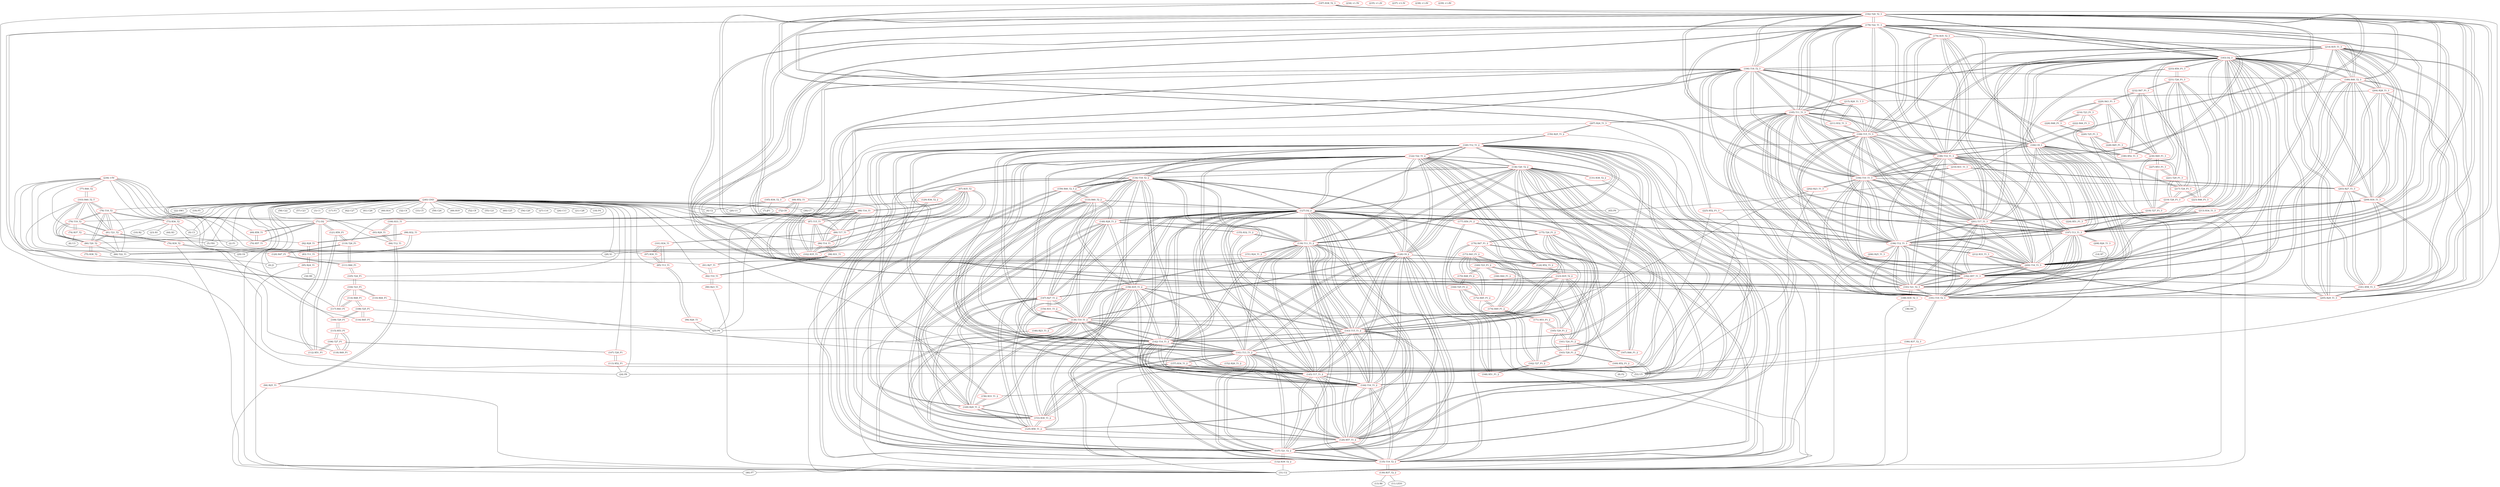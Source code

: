 graph {
	67 [label="(67) R35_T2" color=red]
	88 [label="(88) T16_T1"]
	87 [label="(87) T15_T1"]
	102 [label="(102) R35_T1"]
	86 [label="(86) T14_T1"]
	89 [label="(89) T17_T1"]
	68 [label="(68) R52_T1"]
	66 [label="(66) T22_T1"]
	68 [label="(68) R52_T1" color=red]
	71 [label="(71) D2"]
	72 [label="(72) C8"]
	67 [label="(67) R35_T2"]
	66 [label="(66) T22_T1"]
	69 [label="(69) R58_T1" color=red]
	70 [label="(70) R57_T1"]
	71 [label="(71) D2"]
	70 [label="(70) R57_T1" color=red]
	69 [label="(69) R58_T1"]
	71 [label="(71) D2"]
	71 [label="(71) D2" color=red]
	68 [label="(68) R52_T1"]
	72 [label="(72) C8"]
	69 [label="(69) R58_T1"]
	70 [label="(70) R57_T1"]
	112 [label="(112) R51_P1"]
	121 [label="(121) R50_P1"]
	72 [label="(72) C8" color=red]
	71 [label="(71) D2"]
	68 [label="(68) R52_T1"]
	73 [label="(73) R36_T2" color=red]
	9 [label="(9) C3"]
	53 [label="(53) U5"]
	10 [label="(10) R2"]
	23 [label="(23) R1"]
	44 [label="(44) R3"]
	78 [label="(78) T18_T2"]
	74 [label="(74) R37_T2" color=red]
	5 [label="(5) FB1"]
	6 [label="(6) U3"]
	2 [label="(2) P1"]
	79 [label="(79) T19_T2"]
	75 [label="(75) R38_T2" color=red]
	0 [label="(0) J1"]
	80 [label="(80) T20_T2"]
	76 [label="(76) R39_T2" color=red]
	31 [label="(31) U2"]
	29 [label="(29) C6"]
	28 [label="(28) X1"]
	81 [label="(81) T21_T2"]
	77 [label="(77) R40_T2" color=red]
	103 [label="(103) R40_T2_T"]
	78 [label="(78) T18_T2" color=red]
	66 [label="(66) T22_T1"]
	79 [label="(79) T19_T2"]
	103 [label="(103) R40_T2_T"]
	81 [label="(81) T21_T2"]
	80 [label="(80) T20_T2"]
	73 [label="(73) R36_T2"]
	79 [label="(79) T19_T2" color=red]
	66 [label="(66) T22_T1"]
	78 [label="(78) T18_T2"]
	103 [label="(103) R40_T2_T"]
	81 [label="(81) T21_T2"]
	80 [label="(80) T20_T2"]
	74 [label="(74) R37_T2"]
	80 [label="(80) T20_T2" color=red]
	66 [label="(66) T22_T1"]
	79 [label="(79) T19_T2"]
	78 [label="(78) T18_T2"]
	103 [label="(103) R40_T2_T"]
	81 [label="(81) T21_T2"]
	75 [label="(75) R38_T2"]
	81 [label="(81) T21_T2" color=red]
	66 [label="(66) T22_T1"]
	79 [label="(79) T19_T2"]
	78 [label="(78) T18_T2"]
	103 [label="(103) R40_T2_T"]
	80 [label="(80) T20_T2"]
	76 [label="(76) R39_T2"]
	82 [label="(82) T10_T1" color=red]
	90 [label="(90) R23_T1"]
	98 [label="(98) R31_T1"]
	91 [label="(91) R27_T1"]
	83 [label="(83) T11_T1" color=red]
	95 [label="(95) R24_T1"]
	99 [label="(99) R32_T1"]
	92 [label="(92) R28_T1"]
	84 [label="(84) T12_T1" color=red]
	100 [label="(100) R33_T1"]
	93 [label="(93) R29_T1"]
	94 [label="(94) R25_T1"]
	85 [label="(85) T13_T1" color=red]
	97 [label="(97) R30_T1"]
	101 [label="(101) R34_T1"]
	96 [label="(96) R26_T1"]
	86 [label="(86) T14_T1" color=red]
	88 [label="(88) T16_T1"]
	87 [label="(87) T15_T1"]
	102 [label="(102) R35_T1"]
	89 [label="(89) T17_T1"]
	67 [label="(67) R35_T2"]
	98 [label="(98) R31_T1"]
	87 [label="(87) T15_T1" color=red]
	88 [label="(88) T16_T1"]
	102 [label="(102) R35_T1"]
	86 [label="(86) T14_T1"]
	89 [label="(89) T17_T1"]
	67 [label="(67) R35_T2"]
	99 [label="(99) R32_T1"]
	88 [label="(88) T16_T1" color=red]
	87 [label="(87) T15_T1"]
	102 [label="(102) R35_T1"]
	86 [label="(86) T14_T1"]
	89 [label="(89) T17_T1"]
	67 [label="(67) R35_T2"]
	100 [label="(100) R33_T1"]
	89 [label="(89) T17_T1" color=red]
	88 [label="(88) T16_T1"]
	87 [label="(87) T15_T1"]
	102 [label="(102) R35_T1"]
	86 [label="(86) T14_T1"]
	67 [label="(67) R35_T2"]
	101 [label="(101) R34_T1"]
	90 [label="(90) R23_T1" color=red]
	31 [label="(31) U2"]
	82 [label="(82) T10_T1"]
	91 [label="(91) R27_T1" color=red]
	82 [label="(82) T10_T1"]
	98 [label="(98) R31_T1"]
	92 [label="(92) R28_T1" color=red]
	99 [label="(99) R32_T1"]
	83 [label="(83) T11_T1"]
	93 [label="(93) R29_T1" color=red]
	100 [label="(100) R33_T1"]
	84 [label="(84) T12_T1"]
	94 [label="(94) R25_T1" color=red]
	31 [label="(31) U2"]
	46 [label="(46) P7"]
	84 [label="(84) T12_T1"]
	95 [label="(95) R24_T1" color=red]
	34 [label="(34) R9"]
	31 [label="(31) U2"]
	83 [label="(83) T11_T1"]
	96 [label="(96) R26_T1" color=red]
	25 [label="(25) P6"]
	53 [label="(53) U5"]
	85 [label="(85) T13_T1"]
	97 [label="(97) R30_T1" color=red]
	101 [label="(101) R34_T1"]
	85 [label="(85) T13_T1"]
	98 [label="(98) R31_T1" color=red]
	82 [label="(82) T10_T1"]
	91 [label="(91) R27_T1"]
	86 [label="(86) T14_T1"]
	99 [label="(99) R32_T1" color=red]
	87 [label="(87) T15_T1"]
	92 [label="(92) R28_T1"]
	83 [label="(83) T11_T1"]
	100 [label="(100) R33_T1" color=red]
	88 [label="(88) T16_T1"]
	93 [label="(93) R29_T1"]
	84 [label="(84) T12_T1"]
	101 [label="(101) R34_T1" color=red]
	89 [label="(89) T17_T1"]
	97 [label="(97) R30_T1"]
	85 [label="(85) T13_T1"]
	102 [label="(102) R35_T1" color=red]
	88 [label="(88) T16_T1"]
	87 [label="(87) T15_T1"]
	86 [label="(86) T14_T1"]
	89 [label="(89) T17_T1"]
	67 [label="(67) R35_T2"]
	103 [label="(103) R40_T2_T" color=red]
	66 [label="(66) T22_T1"]
	79 [label="(79) T19_T2"]
	78 [label="(78) T18_T2"]
	81 [label="(81) T21_T2"]
	80 [label="(80) T20_T2"]
	77 [label="(77) R40_T2"]
	104 [label="(104) T23_P1" color=red]
	114 [label="(114) R48_P1"]
	117 [label="(117) R43_P1"]
	105 [label="(105) T24_P1"]
	110 [label="(110) R44_P1"]
	105 [label="(105) T24_P1" color=red]
	111 [label="(111) R46_P1"]
	104 [label="(104) T23_P1"]
	106 [label="(106) T27_P1" color=red]
	112 [label="(112) R51_P1"]
	107 [label="(107) T28_P1"]
	115 [label="(115) R53_P1"]
	118 [label="(118) R49_P1"]
	107 [label="(107) T28_P1" color=red]
	113 [label="(113) R52_P1"]
	106 [label="(106) T27_P1"]
	108 [label="(108) T25_P1" color=red]
	109 [label="(109) T29_P1"]
	114 [label="(114) R48_P1"]
	116 [label="(116) R45_P1"]
	25 [label="(25) P6"]
	109 [label="(109) T29_P1" color=red]
	108 [label="(108) T25_P1"]
	115 [label="(115) R53_P1"]
	110 [label="(110) R44_P1" color=red]
	53 [label="(53) U5"]
	104 [label="(104) T23_P1"]
	111 [label="(111) R46_P1" color=red]
	119 [label="(119) T26_P1"]
	120 [label="(120) R47_P1"]
	105 [label="(105) T24_P1"]
	112 [label="(112) R51_P1" color=red]
	106 [label="(106) T27_P1"]
	121 [label="(121) R50_P1"]
	71 [label="(71) D2"]
	113 [label="(113) R52_P1" color=red]
	24 [label="(24) P8"]
	53 [label="(53) U5"]
	107 [label="(107) T28_P1"]
	114 [label="(114) R48_P1" color=red]
	108 [label="(108) T25_P1"]
	104 [label="(104) T23_P1"]
	117 [label="(117) R43_P1"]
	115 [label="(115) R53_P1" color=red]
	109 [label="(109) T29_P1"]
	106 [label="(106) T27_P1"]
	118 [label="(118) R49_P1"]
	116 [label="(116) R45_P1" color=red]
	108 [label="(108) T25_P1"]
	25 [label="(25) P6"]
	117 [label="(117) R43_P1" color=red]
	114 [label="(114) R48_P1"]
	104 [label="(104) T23_P1"]
	118 [label="(118) R49_P1" color=red]
	106 [label="(106) T27_P1"]
	115 [label="(115) R53_P1"]
	119 [label="(119) T26_P1" color=red]
	121 [label="(121) R50_P1"]
	111 [label="(111) R46_P1"]
	120 [label="(120) R47_P1"]
	120 [label="(120) R47_P1" color=red]
	119 [label="(119) T26_P1"]
	111 [label="(111) R46_P1"]
	121 [label="(121) R50_P1" color=red]
	119 [label="(119) T26_P1"]
	112 [label="(112) R51_P1"]
	71 [label="(71) D2"]
	122 [label="(122) T22_T1_2" color=red]
	136 [label="(136) T20_T2_2"]
	134 [label="(134) T18_T2_2"]
	135 [label="(135) T19_T2_2"]
	137 [label="(137) T21_T2_2"]
	126 [label="(126) R57_T1_2"]
	127 [label="(127) D2_2"]
	139 [label="(139) T11_T1_2"]
	144 [label="(144) T16_T1_2"]
	145 [label="(145) T17_T1_2"]
	138 [label="(138) T10_T1_2"]
	140 [label="(140) T12_T1_2"]
	141 [label="(141) T13_T1_2"]
	142 [label="(142) T14_T1_2"]
	143 [label="(143) T15_T1_2"]
	128 [label="(128) C8_2"]
	159 [label="(159) R40_T2_T_2"]
	124 [label="(124) R52_T1_2"]
	123 [label="(123) R35_T2_2"]
	123 [label="(123) R35_T2_2" color=red]
	144 [label="(144) T16_T1_2"]
	143 [label="(143) T15_T1_2"]
	158 [label="(158) R35_T1_2"]
	142 [label="(142) T14_T1_2"]
	145 [label="(145) T17_T1_2"]
	124 [label="(124) R52_T1_2"]
	122 [label="(122) T22_T1_2"]
	124 [label="(124) R52_T1_2" color=red]
	127 [label="(127) D2_2"]
	128 [label="(128) C8_2"]
	123 [label="(123) R35_T2_2"]
	122 [label="(122) T22_T1_2"]
	125 [label="(125) R58_T1_2" color=red]
	126 [label="(126) R57_T1_2"]
	127 [label="(127) D2_2"]
	149 [label="(149) R29_T1_2"]
	158 [label="(158) R35_T1_2"]
	133 [label="(133) R40_T2_2"]
	153 [label="(153) R30_T1_2"]
	147 [label="(147) R27_T1_2"]
	148 [label="(148) R28_T1_2"]
	126 [label="(126) R57_T1_2" color=red]
	136 [label="(136) T20_T2_2"]
	134 [label="(134) T18_T2_2"]
	135 [label="(135) T19_T2_2"]
	137 [label="(137) T21_T2_2"]
	122 [label="(122) T22_T1_2"]
	127 [label="(127) D2_2"]
	139 [label="(139) T11_T1_2"]
	144 [label="(144) T16_T1_2"]
	145 [label="(145) T17_T1_2"]
	138 [label="(138) T10_T1_2"]
	140 [label="(140) T12_T1_2"]
	141 [label="(141) T13_T1_2"]
	142 [label="(142) T14_T1_2"]
	143 [label="(143) T15_T1_2"]
	128 [label="(128) C8_2"]
	125 [label="(125) R58_T1_2"]
	127 [label="(127) D2_2" color=red]
	136 [label="(136) T20_T2_2"]
	134 [label="(134) T18_T2_2"]
	135 [label="(135) T19_T2_2"]
	137 [label="(137) T21_T2_2"]
	126 [label="(126) R57_T1_2"]
	122 [label="(122) T22_T1_2"]
	139 [label="(139) T11_T1_2"]
	144 [label="(144) T16_T1_2"]
	145 [label="(145) T17_T1_2"]
	138 [label="(138) T10_T1_2"]
	140 [label="(140) T12_T1_2"]
	141 [label="(141) T13_T1_2"]
	142 [label="(142) T14_T1_2"]
	143 [label="(143) T15_T1_2"]
	128 [label="(128) C8_2"]
	124 [label="(124) R52_T1_2"]
	125 [label="(125) R58_T1_2"]
	149 [label="(149) R29_T1_2"]
	158 [label="(158) R35_T1_2"]
	133 [label="(133) R40_T2_2"]
	153 [label="(153) R30_T1_2"]
	147 [label="(147) R27_T1_2"]
	148 [label="(148) R28_T1_2"]
	168 [label="(168) R51_P1_2"]
	177 [label="(177) R50_P1_2"]
	128 [label="(128) C8_2" color=red]
	136 [label="(136) T20_T2_2"]
	134 [label="(134) T18_T2_2"]
	135 [label="(135) T19_T2_2"]
	137 [label="(137) T21_T2_2"]
	126 [label="(126) R57_T1_2"]
	122 [label="(122) T22_T1_2"]
	127 [label="(127) D2_2"]
	139 [label="(139) T11_T1_2"]
	144 [label="(144) T16_T1_2"]
	145 [label="(145) T17_T1_2"]
	138 [label="(138) T10_T1_2"]
	140 [label="(140) T12_T1_2"]
	141 [label="(141) T13_T1_2"]
	142 [label="(142) T14_T1_2"]
	143 [label="(143) T15_T1_2"]
	124 [label="(124) R52_T1_2"]
	129 [label="(129) R36_T2_2" color=red]
	31 [label="(31) U2"]
	30 [label="(30) C7"]
	28 [label="(28) X1"]
	134 [label="(134) T18_T2_2"]
	130 [label="(130) R37_T2_2" color=red]
	13 [label="(13) R6"]
	11 [label="(11) LED1"]
	135 [label="(135) T19_T2_2"]
	131 [label="(131) R38_T2_2" color=red]
	31 [label="(31) U2"]
	136 [label="(136) T20_T2_2"]
	132 [label="(132) R39_T2_2" color=red]
	46 [label="(46) P7"]
	31 [label="(31) U2"]
	137 [label="(137) T21_T2_2"]
	133 [label="(133) R40_T2_2" color=red]
	149 [label="(149) R29_T1_2"]
	158 [label="(158) R35_T1_2"]
	153 [label="(153) R30_T1_2"]
	127 [label="(127) D2_2"]
	125 [label="(125) R58_T1_2"]
	147 [label="(147) R27_T1_2"]
	148 [label="(148) R28_T1_2"]
	159 [label="(159) R40_T2_T_2"]
	134 [label="(134) T18_T2_2" color=red]
	136 [label="(136) T20_T2_2"]
	135 [label="(135) T19_T2_2"]
	137 [label="(137) T21_T2_2"]
	126 [label="(126) R57_T1_2"]
	122 [label="(122) T22_T1_2"]
	127 [label="(127) D2_2"]
	139 [label="(139) T11_T1_2"]
	144 [label="(144) T16_T1_2"]
	145 [label="(145) T17_T1_2"]
	138 [label="(138) T10_T1_2"]
	140 [label="(140) T12_T1_2"]
	141 [label="(141) T13_T1_2"]
	142 [label="(142) T14_T1_2"]
	143 [label="(143) T15_T1_2"]
	128 [label="(128) C8_2"]
	159 [label="(159) R40_T2_T_2"]
	129 [label="(129) R36_T2_2"]
	135 [label="(135) T19_T2_2" color=red]
	136 [label="(136) T20_T2_2"]
	134 [label="(134) T18_T2_2"]
	137 [label="(137) T21_T2_2"]
	126 [label="(126) R57_T1_2"]
	122 [label="(122) T22_T1_2"]
	127 [label="(127) D2_2"]
	139 [label="(139) T11_T1_2"]
	144 [label="(144) T16_T1_2"]
	145 [label="(145) T17_T1_2"]
	138 [label="(138) T10_T1_2"]
	140 [label="(140) T12_T1_2"]
	141 [label="(141) T13_T1_2"]
	142 [label="(142) T14_T1_2"]
	143 [label="(143) T15_T1_2"]
	128 [label="(128) C8_2"]
	159 [label="(159) R40_T2_T_2"]
	130 [label="(130) R37_T2_2"]
	136 [label="(136) T20_T2_2" color=red]
	134 [label="(134) T18_T2_2"]
	135 [label="(135) T19_T2_2"]
	137 [label="(137) T21_T2_2"]
	126 [label="(126) R57_T1_2"]
	122 [label="(122) T22_T1_2"]
	127 [label="(127) D2_2"]
	139 [label="(139) T11_T1_2"]
	144 [label="(144) T16_T1_2"]
	145 [label="(145) T17_T1_2"]
	138 [label="(138) T10_T1_2"]
	140 [label="(140) T12_T1_2"]
	141 [label="(141) T13_T1_2"]
	142 [label="(142) T14_T1_2"]
	143 [label="(143) T15_T1_2"]
	128 [label="(128) C8_2"]
	159 [label="(159) R40_T2_T_2"]
	131 [label="(131) R38_T2_2"]
	137 [label="(137) T21_T2_2" color=red]
	136 [label="(136) T20_T2_2"]
	134 [label="(134) T18_T2_2"]
	135 [label="(135) T19_T2_2"]
	126 [label="(126) R57_T1_2"]
	122 [label="(122) T22_T1_2"]
	127 [label="(127) D2_2"]
	139 [label="(139) T11_T1_2"]
	144 [label="(144) T16_T1_2"]
	145 [label="(145) T17_T1_2"]
	138 [label="(138) T10_T1_2"]
	140 [label="(140) T12_T1_2"]
	141 [label="(141) T13_T1_2"]
	142 [label="(142) T14_T1_2"]
	143 [label="(143) T15_T1_2"]
	128 [label="(128) C8_2"]
	159 [label="(159) R40_T2_T_2"]
	132 [label="(132) R39_T2_2"]
	138 [label="(138) T10_T1_2" color=red]
	136 [label="(136) T20_T2_2"]
	134 [label="(134) T18_T2_2"]
	135 [label="(135) T19_T2_2"]
	137 [label="(137) T21_T2_2"]
	126 [label="(126) R57_T1_2"]
	122 [label="(122) T22_T1_2"]
	127 [label="(127) D2_2"]
	139 [label="(139) T11_T1_2"]
	144 [label="(144) T16_T1_2"]
	145 [label="(145) T17_T1_2"]
	140 [label="(140) T12_T1_2"]
	141 [label="(141) T13_T1_2"]
	142 [label="(142) T14_T1_2"]
	143 [label="(143) T15_T1_2"]
	128 [label="(128) C8_2"]
	146 [label="(146) R23_T1_2"]
	154 [label="(154) R31_T1_2"]
	147 [label="(147) R27_T1_2"]
	139 [label="(139) T11_T1_2" color=red]
	136 [label="(136) T20_T2_2"]
	134 [label="(134) T18_T2_2"]
	135 [label="(135) T19_T2_2"]
	137 [label="(137) T21_T2_2"]
	126 [label="(126) R57_T1_2"]
	122 [label="(122) T22_T1_2"]
	127 [label="(127) D2_2"]
	144 [label="(144) T16_T1_2"]
	145 [label="(145) T17_T1_2"]
	138 [label="(138) T10_T1_2"]
	140 [label="(140) T12_T1_2"]
	141 [label="(141) T13_T1_2"]
	142 [label="(142) T14_T1_2"]
	143 [label="(143) T15_T1_2"]
	128 [label="(128) C8_2"]
	151 [label="(151) R24_T1_2"]
	155 [label="(155) R32_T1_2"]
	148 [label="(148) R28_T1_2"]
	140 [label="(140) T12_T1_2" color=red]
	136 [label="(136) T20_T2_2"]
	134 [label="(134) T18_T2_2"]
	135 [label="(135) T19_T2_2"]
	137 [label="(137) T21_T2_2"]
	126 [label="(126) R57_T1_2"]
	122 [label="(122) T22_T1_2"]
	127 [label="(127) D2_2"]
	139 [label="(139) T11_T1_2"]
	144 [label="(144) T16_T1_2"]
	145 [label="(145) T17_T1_2"]
	138 [label="(138) T10_T1_2"]
	141 [label="(141) T13_T1_2"]
	142 [label="(142) T14_T1_2"]
	143 [label="(143) T15_T1_2"]
	128 [label="(128) C8_2"]
	156 [label="(156) R33_T1_2"]
	149 [label="(149) R29_T1_2"]
	150 [label="(150) R25_T1_2"]
	141 [label="(141) T13_T1_2" color=red]
	136 [label="(136) T20_T2_2"]
	134 [label="(134) T18_T2_2"]
	135 [label="(135) T19_T2_2"]
	137 [label="(137) T21_T2_2"]
	126 [label="(126) R57_T1_2"]
	122 [label="(122) T22_T1_2"]
	127 [label="(127) D2_2"]
	139 [label="(139) T11_T1_2"]
	144 [label="(144) T16_T1_2"]
	145 [label="(145) T17_T1_2"]
	138 [label="(138) T10_T1_2"]
	140 [label="(140) T12_T1_2"]
	142 [label="(142) T14_T1_2"]
	143 [label="(143) T15_T1_2"]
	128 [label="(128) C8_2"]
	153 [label="(153) R30_T1_2"]
	157 [label="(157) R34_T1_2"]
	152 [label="(152) R26_T1_2"]
	142 [label="(142) T14_T1_2" color=red]
	136 [label="(136) T20_T2_2"]
	134 [label="(134) T18_T2_2"]
	135 [label="(135) T19_T2_2"]
	137 [label="(137) T21_T2_2"]
	126 [label="(126) R57_T1_2"]
	122 [label="(122) T22_T1_2"]
	127 [label="(127) D2_2"]
	139 [label="(139) T11_T1_2"]
	144 [label="(144) T16_T1_2"]
	145 [label="(145) T17_T1_2"]
	138 [label="(138) T10_T1_2"]
	140 [label="(140) T12_T1_2"]
	141 [label="(141) T13_T1_2"]
	143 [label="(143) T15_T1_2"]
	128 [label="(128) C8_2"]
	158 [label="(158) R35_T1_2"]
	123 [label="(123) R35_T2_2"]
	154 [label="(154) R31_T1_2"]
	143 [label="(143) T15_T1_2" color=red]
	136 [label="(136) T20_T2_2"]
	134 [label="(134) T18_T2_2"]
	135 [label="(135) T19_T2_2"]
	137 [label="(137) T21_T2_2"]
	126 [label="(126) R57_T1_2"]
	122 [label="(122) T22_T1_2"]
	127 [label="(127) D2_2"]
	139 [label="(139) T11_T1_2"]
	144 [label="(144) T16_T1_2"]
	145 [label="(145) T17_T1_2"]
	138 [label="(138) T10_T1_2"]
	140 [label="(140) T12_T1_2"]
	141 [label="(141) T13_T1_2"]
	142 [label="(142) T14_T1_2"]
	128 [label="(128) C8_2"]
	158 [label="(158) R35_T1_2"]
	123 [label="(123) R35_T2_2"]
	155 [label="(155) R32_T1_2"]
	144 [label="(144) T16_T1_2" color=red]
	136 [label="(136) T20_T2_2"]
	134 [label="(134) T18_T2_2"]
	135 [label="(135) T19_T2_2"]
	137 [label="(137) T21_T2_2"]
	126 [label="(126) R57_T1_2"]
	122 [label="(122) T22_T1_2"]
	127 [label="(127) D2_2"]
	139 [label="(139) T11_T1_2"]
	145 [label="(145) T17_T1_2"]
	138 [label="(138) T10_T1_2"]
	140 [label="(140) T12_T1_2"]
	141 [label="(141) T13_T1_2"]
	142 [label="(142) T14_T1_2"]
	143 [label="(143) T15_T1_2"]
	128 [label="(128) C8_2"]
	158 [label="(158) R35_T1_2"]
	123 [label="(123) R35_T2_2"]
	156 [label="(156) R33_T1_2"]
	145 [label="(145) T17_T1_2" color=red]
	136 [label="(136) T20_T2_2"]
	134 [label="(134) T18_T2_2"]
	135 [label="(135) T19_T2_2"]
	137 [label="(137) T21_T2_2"]
	126 [label="(126) R57_T1_2"]
	122 [label="(122) T22_T1_2"]
	127 [label="(127) D2_2"]
	139 [label="(139) T11_T1_2"]
	144 [label="(144) T16_T1_2"]
	138 [label="(138) T10_T1_2"]
	140 [label="(140) T12_T1_2"]
	141 [label="(141) T13_T1_2"]
	142 [label="(142) T14_T1_2"]
	143 [label="(143) T15_T1_2"]
	128 [label="(128) C8_2"]
	158 [label="(158) R35_T1_2"]
	123 [label="(123) R35_T2_2"]
	157 [label="(157) R34_T1_2"]
	146 [label="(146) R23_T1_2" color=red]
	31 [label="(31) U2"]
	138 [label="(138) T10_T1_2"]
	147 [label="(147) R27_T1_2" color=red]
	149 [label="(149) R29_T1_2"]
	158 [label="(158) R35_T1_2"]
	133 [label="(133) R40_T2_2"]
	153 [label="(153) R30_T1_2"]
	127 [label="(127) D2_2"]
	125 [label="(125) R58_T1_2"]
	148 [label="(148) R28_T1_2"]
	138 [label="(138) T10_T1_2"]
	154 [label="(154) R31_T1_2"]
	148 [label="(148) R28_T1_2" color=red]
	149 [label="(149) R29_T1_2"]
	158 [label="(158) R35_T1_2"]
	133 [label="(133) R40_T2_2"]
	153 [label="(153) R30_T1_2"]
	127 [label="(127) D2_2"]
	125 [label="(125) R58_T1_2"]
	147 [label="(147) R27_T1_2"]
	155 [label="(155) R32_T1_2"]
	139 [label="(139) T11_T1_2"]
	149 [label="(149) R29_T1_2" color=red]
	158 [label="(158) R35_T1_2"]
	133 [label="(133) R40_T2_2"]
	153 [label="(153) R30_T1_2"]
	127 [label="(127) D2_2"]
	125 [label="(125) R58_T1_2"]
	147 [label="(147) R27_T1_2"]
	148 [label="(148) R28_T1_2"]
	156 [label="(156) R33_T1_2"]
	140 [label="(140) T12_T1_2"]
	150 [label="(150) R25_T1_2" color=red]
	25 [label="(25) P6"]
	53 [label="(53) U5"]
	207 [label="(207) R24_T1_3"]
	140 [label="(140) T12_T1_2"]
	151 [label="(151) R24_T1_2" color=red]
	0 [label="(0) J1"]
	139 [label="(139) T11_T1_2"]
	152 [label="(152) R26_T1_2" color=red]
	31 [label="(31) U2"]
	141 [label="(141) T13_T1_2"]
	153 [label="(153) R30_T1_2" color=red]
	149 [label="(149) R29_T1_2"]
	158 [label="(158) R35_T1_2"]
	133 [label="(133) R40_T2_2"]
	127 [label="(127) D2_2"]
	125 [label="(125) R58_T1_2"]
	147 [label="(147) R27_T1_2"]
	148 [label="(148) R28_T1_2"]
	157 [label="(157) R34_T1_2"]
	141 [label="(141) T13_T1_2"]
	154 [label="(154) R31_T1_2" color=red]
	138 [label="(138) T10_T1_2"]
	147 [label="(147) R27_T1_2"]
	142 [label="(142) T14_T1_2"]
	155 [label="(155) R32_T1_2" color=red]
	143 [label="(143) T15_T1_2"]
	148 [label="(148) R28_T1_2"]
	139 [label="(139) T11_T1_2"]
	156 [label="(156) R33_T1_2" color=red]
	144 [label="(144) T16_T1_2"]
	149 [label="(149) R29_T1_2"]
	140 [label="(140) T12_T1_2"]
	157 [label="(157) R34_T1_2" color=red]
	145 [label="(145) T17_T1_2"]
	153 [label="(153) R30_T1_2"]
	141 [label="(141) T13_T1_2"]
	158 [label="(158) R35_T1_2" color=red]
	149 [label="(149) R29_T1_2"]
	133 [label="(133) R40_T2_2"]
	153 [label="(153) R30_T1_2"]
	127 [label="(127) D2_2"]
	125 [label="(125) R58_T1_2"]
	147 [label="(147) R27_T1_2"]
	148 [label="(148) R28_T1_2"]
	144 [label="(144) T16_T1_2"]
	143 [label="(143) T15_T1_2"]
	142 [label="(142) T14_T1_2"]
	145 [label="(145) T17_T1_2"]
	123 [label="(123) R35_T2_2"]
	159 [label="(159) R40_T2_T_2" color=red]
	122 [label="(122) T22_T1_2"]
	135 [label="(135) T19_T2_2"]
	134 [label="(134) T18_T2_2"]
	137 [label="(137) T21_T2_2"]
	136 [label="(136) T20_T2_2"]
	133 [label="(133) R40_T2_2"]
	160 [label="(160) T23_P1_2" color=red]
	170 [label="(170) R48_P1_2"]
	173 [label="(173) R43_P1_2"]
	161 [label="(161) T24_P1_2"]
	166 [label="(166) R44_P1_2"]
	161 [label="(161) T24_P1_2" color=red]
	175 [label="(175) T26_P1_2"]
	165 [label="(165) T29_P1_2"]
	163 [label="(163) T28_P1_2"]
	167 [label="(167) R46_P1_2"]
	160 [label="(160) T23_P1_2"]
	162 [label="(162) T27_P1_2" color=red]
	168 [label="(168) R51_P1_2"]
	163 [label="(163) T28_P1_2"]
	171 [label="(171) R53_P1_2"]
	174 [label="(174) R49_P1_2"]
	163 [label="(163) T28_P1_2" color=red]
	175 [label="(175) T26_P1_2"]
	161 [label="(161) T24_P1_2"]
	165 [label="(165) T29_P1_2"]
	169 [label="(169) R52_P1_2"]
	162 [label="(162) T27_P1_2"]
	164 [label="(164) T25_P1_2" color=red]
	165 [label="(165) T29_P1_2"]
	170 [label="(170) R48_P1_2"]
	172 [label="(172) R45_P1_2"]
	31 [label="(31) U2"]
	165 [label="(165) T29_P1_2" color=red]
	175 [label="(175) T26_P1_2"]
	161 [label="(161) T24_P1_2"]
	163 [label="(163) T28_P1_2"]
	164 [label="(164) T25_P1_2"]
	171 [label="(171) R53_P1_2"]
	166 [label="(166) R44_P1_2" color=red]
	53 [label="(53) U5"]
	160 [label="(160) T23_P1_2"]
	167 [label="(167) R46_P1_2" color=red]
	175 [label="(175) T26_P1_2"]
	176 [label="(176) R47_P1_2"]
	161 [label="(161) T24_P1_2"]
	168 [label="(168) R51_P1_2" color=red]
	162 [label="(162) T27_P1_2"]
	177 [label="(177) R50_P1_2"]
	127 [label="(127) D2_2"]
	169 [label="(169) R52_P1_2" color=red]
	53 [label="(53) U5"]
	8 [label="(8) P2"]
	163 [label="(163) T28_P1_2"]
	170 [label="(170) R48_P1_2" color=red]
	164 [label="(164) T25_P1_2"]
	160 [label="(160) T23_P1_2"]
	173 [label="(173) R43_P1_2"]
	171 [label="(171) R53_P1_2" color=red]
	165 [label="(165) T29_P1_2"]
	162 [label="(162) T27_P1_2"]
	174 [label="(174) R49_P1_2"]
	172 [label="(172) R45_P1_2" color=red]
	176 [label="(176) R47_P1_2"]
	173 [label="(173) R43_P1_2"]
	174 [label="(174) R49_P1_2"]
	164 [label="(164) T25_P1_2"]
	31 [label="(31) U2"]
	173 [label="(173) R43_P1_2" color=red]
	170 [label="(170) R48_P1_2"]
	160 [label="(160) T23_P1_2"]
	176 [label="(176) R47_P1_2"]
	172 [label="(172) R45_P1_2"]
	174 [label="(174) R49_P1_2"]
	174 [label="(174) R49_P1_2" color=red]
	176 [label="(176) R47_P1_2"]
	172 [label="(172) R45_P1_2"]
	173 [label="(173) R43_P1_2"]
	162 [label="(162) T27_P1_2"]
	171 [label="(171) R53_P1_2"]
	175 [label="(175) T26_P1_2" color=red]
	177 [label="(177) R50_P1_2"]
	161 [label="(161) T24_P1_2"]
	165 [label="(165) T29_P1_2"]
	163 [label="(163) T28_P1_2"]
	167 [label="(167) R46_P1_2"]
	176 [label="(176) R47_P1_2"]
	176 [label="(176) R47_P1_2" color=red]
	172 [label="(172) R45_P1_2"]
	173 [label="(173) R43_P1_2"]
	174 [label="(174) R49_P1_2"]
	175 [label="(175) T26_P1_2"]
	167 [label="(167) R46_P1_2"]
	177 [label="(177) R50_P1_2" color=red]
	175 [label="(175) T26_P1_2"]
	168 [label="(168) R51_P1_2"]
	127 [label="(127) D2_2"]
	178 [label="(178) T22_T1_3" color=red]
	192 [label="(192) T20_T2_3"]
	190 [label="(190) T18_T2_3"]
	191 [label="(191) T19_T2_3"]
	193 [label="(193) T21_T2_3"]
	182 [label="(182) R57_T1_3"]
	183 [label="(183) D2_3"]
	195 [label="(195) T11_T1_3"]
	200 [label="(200) T16_T1_3"]
	201 [label="(201) T17_T1_3"]
	194 [label="(194) T10_T1_3"]
	196 [label="(196) T12_T1_3"]
	197 [label="(197) T13_T1_3"]
	198 [label="(198) T14_T1_3"]
	199 [label="(199) T15_T1_3"]
	184 [label="(184) C8_3"]
	189 [label="(189) R40_T2_3"]
	180 [label="(180) R52_T1_3"]
	179 [label="(179) R35_T2_3"]
	179 [label="(179) R35_T2_3" color=red]
	200 [label="(200) T16_T1_3"]
	199 [label="(199) T15_T1_3"]
	214 [label="(214) R35_T1_3"]
	198 [label="(198) T14_T1_3"]
	201 [label="(201) T17_T1_3"]
	180 [label="(180) R52_T1_3"]
	178 [label="(178) T22_T1_3"]
	180 [label="(180) R52_T1_3" color=red]
	183 [label="(183) D2_3"]
	184 [label="(184) C8_3"]
	179 [label="(179) R35_T2_3"]
	178 [label="(178) T22_T1_3"]
	181 [label="(181) R58_T1_3" color=red]
	182 [label="(182) R57_T1_3"]
	183 [label="(183) D2_3"]
	205 [label="(205) R29_T1_3"]
	214 [label="(214) R35_T1_3"]
	189 [label="(189) R40_T2_3"]
	209 [label="(209) R30_T1_3"]
	203 [label="(203) R27_T1_3"]
	204 [label="(204) R28_T1_3"]
	182 [label="(182) R57_T1_3" color=red]
	192 [label="(192) T20_T2_3"]
	190 [label="(190) T18_T2_3"]
	191 [label="(191) T19_T2_3"]
	193 [label="(193) T21_T2_3"]
	178 [label="(178) T22_T1_3"]
	183 [label="(183) D2_3"]
	195 [label="(195) T11_T1_3"]
	200 [label="(200) T16_T1_3"]
	201 [label="(201) T17_T1_3"]
	194 [label="(194) T10_T1_3"]
	196 [label="(196) T12_T1_3"]
	197 [label="(197) T13_T1_3"]
	198 [label="(198) T14_T1_3"]
	199 [label="(199) T15_T1_3"]
	184 [label="(184) C8_3"]
	181 [label="(181) R58_T1_3"]
	183 [label="(183) D2_3" color=red]
	192 [label="(192) T20_T2_3"]
	190 [label="(190) T18_T2_3"]
	191 [label="(191) T19_T2_3"]
	193 [label="(193) T21_T2_3"]
	182 [label="(182) R57_T1_3"]
	178 [label="(178) T22_T1_3"]
	195 [label="(195) T11_T1_3"]
	200 [label="(200) T16_T1_3"]
	201 [label="(201) T17_T1_3"]
	194 [label="(194) T10_T1_3"]
	196 [label="(196) T12_T1_3"]
	197 [label="(197) T13_T1_3"]
	198 [label="(198) T14_T1_3"]
	199 [label="(199) T15_T1_3"]
	184 [label="(184) C8_3"]
	180 [label="(180) R52_T1_3"]
	181 [label="(181) R58_T1_3"]
	205 [label="(205) R29_T1_3"]
	214 [label="(214) R35_T1_3"]
	189 [label="(189) R40_T2_3"]
	209 [label="(209) R30_T1_3"]
	203 [label="(203) R27_T1_3"]
	204 [label="(204) R28_T1_3"]
	224 [label="(224) R51_P1_3"]
	233 [label="(233) R50_P1_3"]
	184 [label="(184) C8_3" color=red]
	192 [label="(192) T20_T2_3"]
	190 [label="(190) T18_T2_3"]
	191 [label="(191) T19_T2_3"]
	193 [label="(193) T21_T2_3"]
	182 [label="(182) R57_T1_3"]
	178 [label="(178) T22_T1_3"]
	183 [label="(183) D2_3"]
	195 [label="(195) T11_T1_3"]
	200 [label="(200) T16_T1_3"]
	201 [label="(201) T17_T1_3"]
	194 [label="(194) T10_T1_3"]
	196 [label="(196) T12_T1_3"]
	197 [label="(197) T13_T1_3"]
	198 [label="(198) T14_T1_3"]
	199 [label="(199) T15_T1_3"]
	180 [label="(180) R52_T1_3"]
	185 [label="(185) R36_T2_3" color=red]
	4 [label="(4) C2"]
	20 [label="(20) U1"]
	7 [label="(7) JP1"]
	190 [label="(190) T18_T2_3"]
	186 [label="(186) R37_T2_3" color=red]
	53 [label="(53) U5"]
	31 [label="(31) U2"]
	191 [label="(191) T19_T2_3"]
	187 [label="(187) R38_T2_3" color=red]
	24 [label="(24) P8"]
	53 [label="(53) U5"]
	225 [label="(225) R52_P1_3"]
	192 [label="(192) T20_T2_3"]
	188 [label="(188) R39_T2_3" color=red]
	31 [label="(31) U2"]
	36 [label="(36) R4"]
	193 [label="(193) T21_T2_3"]
	189 [label="(189) R40_T2_3" color=red]
	205 [label="(205) R29_T1_3"]
	214 [label="(214) R35_T1_3"]
	209 [label="(209) R30_T1_3"]
	183 [label="(183) D2_3"]
	181 [label="(181) R58_T1_3"]
	203 [label="(203) R27_T1_3"]
	204 [label="(204) R28_T1_3"]
	178 [label="(178) T22_T1_3"]
	191 [label="(191) T19_T2_3"]
	190 [label="(190) T18_T2_3"]
	193 [label="(193) T21_T2_3"]
	192 [label="(192) T20_T2_3"]
	190 [label="(190) T18_T2_3" color=red]
	192 [label="(192) T20_T2_3"]
	191 [label="(191) T19_T2_3"]
	193 [label="(193) T21_T2_3"]
	182 [label="(182) R57_T1_3"]
	178 [label="(178) T22_T1_3"]
	183 [label="(183) D2_3"]
	195 [label="(195) T11_T1_3"]
	200 [label="(200) T16_T1_3"]
	201 [label="(201) T17_T1_3"]
	194 [label="(194) T10_T1_3"]
	196 [label="(196) T12_T1_3"]
	197 [label="(197) T13_T1_3"]
	198 [label="(198) T14_T1_3"]
	199 [label="(199) T15_T1_3"]
	184 [label="(184) C8_3"]
	189 [label="(189) R40_T2_3"]
	185 [label="(185) R36_T2_3"]
	191 [label="(191) T19_T2_3" color=red]
	192 [label="(192) T20_T2_3"]
	190 [label="(190) T18_T2_3"]
	193 [label="(193) T21_T2_3"]
	182 [label="(182) R57_T1_3"]
	178 [label="(178) T22_T1_3"]
	183 [label="(183) D2_3"]
	195 [label="(195) T11_T1_3"]
	200 [label="(200) T16_T1_3"]
	201 [label="(201) T17_T1_3"]
	194 [label="(194) T10_T1_3"]
	196 [label="(196) T12_T1_3"]
	197 [label="(197) T13_T1_3"]
	198 [label="(198) T14_T1_3"]
	199 [label="(199) T15_T1_3"]
	184 [label="(184) C8_3"]
	189 [label="(189) R40_T2_3"]
	186 [label="(186) R37_T2_3"]
	192 [label="(192) T20_T2_3" color=red]
	190 [label="(190) T18_T2_3"]
	191 [label="(191) T19_T2_3"]
	193 [label="(193) T21_T2_3"]
	182 [label="(182) R57_T1_3"]
	178 [label="(178) T22_T1_3"]
	183 [label="(183) D2_3"]
	195 [label="(195) T11_T1_3"]
	200 [label="(200) T16_T1_3"]
	201 [label="(201) T17_T1_3"]
	194 [label="(194) T10_T1_3"]
	196 [label="(196) T12_T1_3"]
	197 [label="(197) T13_T1_3"]
	198 [label="(198) T14_T1_3"]
	199 [label="(199) T15_T1_3"]
	184 [label="(184) C8_3"]
	189 [label="(189) R40_T2_3"]
	187 [label="(187) R38_T2_3"]
	193 [label="(193) T21_T2_3" color=red]
	192 [label="(192) T20_T2_3"]
	190 [label="(190) T18_T2_3"]
	191 [label="(191) T19_T2_3"]
	182 [label="(182) R57_T1_3"]
	178 [label="(178) T22_T1_3"]
	183 [label="(183) D2_3"]
	195 [label="(195) T11_T1_3"]
	200 [label="(200) T16_T1_3"]
	201 [label="(201) T17_T1_3"]
	194 [label="(194) T10_T1_3"]
	196 [label="(196) T12_T1_3"]
	197 [label="(197) T13_T1_3"]
	198 [label="(198) T14_T1_3"]
	199 [label="(199) T15_T1_3"]
	184 [label="(184) C8_3"]
	189 [label="(189) R40_T2_3"]
	188 [label="(188) R39_T2_3"]
	194 [label="(194) T10_T1_3" color=red]
	192 [label="(192) T20_T2_3"]
	190 [label="(190) T18_T2_3"]
	191 [label="(191) T19_T2_3"]
	193 [label="(193) T21_T2_3"]
	182 [label="(182) R57_T1_3"]
	178 [label="(178) T22_T1_3"]
	183 [label="(183) D2_3"]
	195 [label="(195) T11_T1_3"]
	200 [label="(200) T16_T1_3"]
	201 [label="(201) T17_T1_3"]
	196 [label="(196) T12_T1_3"]
	197 [label="(197) T13_T1_3"]
	198 [label="(198) T14_T1_3"]
	199 [label="(199) T15_T1_3"]
	184 [label="(184) C8_3"]
	202 [label="(202) R23_T1_3"]
	210 [label="(210) R31_T1_3"]
	203 [label="(203) R27_T1_3"]
	195 [label="(195) T11_T1_3" color=red]
	192 [label="(192) T20_T2_3"]
	190 [label="(190) T18_T2_3"]
	191 [label="(191) T19_T2_3"]
	193 [label="(193) T21_T2_3"]
	182 [label="(182) R57_T1_3"]
	178 [label="(178) T22_T1_3"]
	183 [label="(183) D2_3"]
	200 [label="(200) T16_T1_3"]
	201 [label="(201) T17_T1_3"]
	194 [label="(194) T10_T1_3"]
	196 [label="(196) T12_T1_3"]
	197 [label="(197) T13_T1_3"]
	198 [label="(198) T14_T1_3"]
	199 [label="(199) T15_T1_3"]
	184 [label="(184) C8_3"]
	207 [label="(207) R24_T1_3"]
	211 [label="(211) R32_T1_3"]
	215 [label="(215) R28_T1_T_3"]
	196 [label="(196) T12_T1_3" color=red]
	192 [label="(192) T20_T2_3"]
	190 [label="(190) T18_T2_3"]
	191 [label="(191) T19_T2_3"]
	193 [label="(193) T21_T2_3"]
	182 [label="(182) R57_T1_3"]
	178 [label="(178) T22_T1_3"]
	183 [label="(183) D2_3"]
	195 [label="(195) T11_T1_3"]
	200 [label="(200) T16_T1_3"]
	201 [label="(201) T17_T1_3"]
	194 [label="(194) T10_T1_3"]
	197 [label="(197) T13_T1_3"]
	198 [label="(198) T14_T1_3"]
	199 [label="(199) T15_T1_3"]
	184 [label="(184) C8_3"]
	212 [label="(212) R33_T1_3"]
	205 [label="(205) R29_T1_3"]
	206 [label="(206) R25_T1_3"]
	197 [label="(197) T13_T1_3" color=red]
	192 [label="(192) T20_T2_3"]
	190 [label="(190) T18_T2_3"]
	191 [label="(191) T19_T2_3"]
	193 [label="(193) T21_T2_3"]
	182 [label="(182) R57_T1_3"]
	178 [label="(178) T22_T1_3"]
	183 [label="(183) D2_3"]
	195 [label="(195) T11_T1_3"]
	200 [label="(200) T16_T1_3"]
	201 [label="(201) T17_T1_3"]
	194 [label="(194) T10_T1_3"]
	196 [label="(196) T12_T1_3"]
	198 [label="(198) T14_T1_3"]
	199 [label="(199) T15_T1_3"]
	184 [label="(184) C8_3"]
	209 [label="(209) R30_T1_3"]
	213 [label="(213) R34_T1_3"]
	208 [label="(208) R26_T1_3"]
	198 [label="(198) T14_T1_3" color=red]
	192 [label="(192) T20_T2_3"]
	190 [label="(190) T18_T2_3"]
	191 [label="(191) T19_T2_3"]
	193 [label="(193) T21_T2_3"]
	182 [label="(182) R57_T1_3"]
	178 [label="(178) T22_T1_3"]
	183 [label="(183) D2_3"]
	195 [label="(195) T11_T1_3"]
	200 [label="(200) T16_T1_3"]
	201 [label="(201) T17_T1_3"]
	194 [label="(194) T10_T1_3"]
	196 [label="(196) T12_T1_3"]
	197 [label="(197) T13_T1_3"]
	199 [label="(199) T15_T1_3"]
	184 [label="(184) C8_3"]
	214 [label="(214) R35_T1_3"]
	179 [label="(179) R35_T2_3"]
	210 [label="(210) R31_T1_3"]
	199 [label="(199) T15_T1_3" color=red]
	192 [label="(192) T20_T2_3"]
	190 [label="(190) T18_T2_3"]
	191 [label="(191) T19_T2_3"]
	193 [label="(193) T21_T2_3"]
	182 [label="(182) R57_T1_3"]
	178 [label="(178) T22_T1_3"]
	183 [label="(183) D2_3"]
	195 [label="(195) T11_T1_3"]
	200 [label="(200) T16_T1_3"]
	201 [label="(201) T17_T1_3"]
	194 [label="(194) T10_T1_3"]
	196 [label="(196) T12_T1_3"]
	197 [label="(197) T13_T1_3"]
	198 [label="(198) T14_T1_3"]
	184 [label="(184) C8_3"]
	214 [label="(214) R35_T1_3"]
	179 [label="(179) R35_T2_3"]
	211 [label="(211) R32_T1_3"]
	200 [label="(200) T16_T1_3" color=red]
	192 [label="(192) T20_T2_3"]
	190 [label="(190) T18_T2_3"]
	191 [label="(191) T19_T2_3"]
	193 [label="(193) T21_T2_3"]
	182 [label="(182) R57_T1_3"]
	178 [label="(178) T22_T1_3"]
	183 [label="(183) D2_3"]
	195 [label="(195) T11_T1_3"]
	201 [label="(201) T17_T1_3"]
	194 [label="(194) T10_T1_3"]
	196 [label="(196) T12_T1_3"]
	197 [label="(197) T13_T1_3"]
	198 [label="(198) T14_T1_3"]
	199 [label="(199) T15_T1_3"]
	184 [label="(184) C8_3"]
	214 [label="(214) R35_T1_3"]
	179 [label="(179) R35_T2_3"]
	212 [label="(212) R33_T1_3"]
	201 [label="(201) T17_T1_3" color=red]
	192 [label="(192) T20_T2_3"]
	190 [label="(190) T18_T2_3"]
	191 [label="(191) T19_T2_3"]
	193 [label="(193) T21_T2_3"]
	182 [label="(182) R57_T1_3"]
	178 [label="(178) T22_T1_3"]
	183 [label="(183) D2_3"]
	195 [label="(195) T11_T1_3"]
	200 [label="(200) T16_T1_3"]
	194 [label="(194) T10_T1_3"]
	196 [label="(196) T12_T1_3"]
	197 [label="(197) T13_T1_3"]
	198 [label="(198) T14_T1_3"]
	199 [label="(199) T15_T1_3"]
	184 [label="(184) C8_3"]
	214 [label="(214) R35_T1_3"]
	179 [label="(179) R35_T2_3"]
	213 [label="(213) R34_T1_3"]
	202 [label="(202) R23_T1_3" color=red]
	25 [label="(25) P6"]
	53 [label="(53) U5"]
	194 [label="(194) T10_T1_3"]
	203 [label="(203) R27_T1_3" color=red]
	205 [label="(205) R29_T1_3"]
	214 [label="(214) R35_T1_3"]
	189 [label="(189) R40_T2_3"]
	209 [label="(209) R30_T1_3"]
	183 [label="(183) D2_3"]
	181 [label="(181) R58_T1_3"]
	204 [label="(204) R28_T1_3"]
	194 [label="(194) T10_T1_3"]
	210 [label="(210) R31_T1_3"]
	204 [label="(204) R28_T1_3" color=red]
	205 [label="(205) R29_T1_3"]
	214 [label="(214) R35_T1_3"]
	189 [label="(189) R40_T2_3"]
	209 [label="(209) R30_T1_3"]
	183 [label="(183) D2_3"]
	181 [label="(181) R58_T1_3"]
	203 [label="(203) R27_T1_3"]
	215 [label="(215) R28_T1_T_3"]
	205 [label="(205) R29_T1_3" color=red]
	214 [label="(214) R35_T1_3"]
	189 [label="(189) R40_T2_3"]
	209 [label="(209) R30_T1_3"]
	183 [label="(183) D2_3"]
	181 [label="(181) R58_T1_3"]
	203 [label="(203) R27_T1_3"]
	204 [label="(204) R28_T1_3"]
	212 [label="(212) R33_T1_3"]
	196 [label="(196) T12_T1_3"]
	206 [label="(206) R25_T1_3" color=red]
	31 [label="(31) U2"]
	196 [label="(196) T12_T1_3"]
	207 [label="(207) R24_T1_3" color=red]
	25 [label="(25) P6"]
	53 [label="(53) U5"]
	150 [label="(150) R25_T1_2"]
	195 [label="(195) T11_T1_3"]
	208 [label="(208) R26_T1_3" color=red]
	53 [label="(53) U5"]
	14 [label="(14) R7"]
	197 [label="(197) T13_T1_3"]
	209 [label="(209) R30_T1_3" color=red]
	205 [label="(205) R29_T1_3"]
	214 [label="(214) R35_T1_3"]
	189 [label="(189) R40_T2_3"]
	183 [label="(183) D2_3"]
	181 [label="(181) R58_T1_3"]
	203 [label="(203) R27_T1_3"]
	204 [label="(204) R28_T1_3"]
	213 [label="(213) R34_T1_3"]
	197 [label="(197) T13_T1_3"]
	210 [label="(210) R31_T1_3" color=red]
	194 [label="(194) T10_T1_3"]
	203 [label="(203) R27_T1_3"]
	198 [label="(198) T14_T1_3"]
	211 [label="(211) R32_T1_3" color=red]
	199 [label="(199) T15_T1_3"]
	215 [label="(215) R28_T1_T_3"]
	195 [label="(195) T11_T1_3"]
	212 [label="(212) R33_T1_3" color=red]
	200 [label="(200) T16_T1_3"]
	205 [label="(205) R29_T1_3"]
	196 [label="(196) T12_T1_3"]
	213 [label="(213) R34_T1_3" color=red]
	201 [label="(201) T17_T1_3"]
	209 [label="(209) R30_T1_3"]
	197 [label="(197) T13_T1_3"]
	214 [label="(214) R35_T1_3" color=red]
	205 [label="(205) R29_T1_3"]
	189 [label="(189) R40_T2_3"]
	209 [label="(209) R30_T1_3"]
	183 [label="(183) D2_3"]
	181 [label="(181) R58_T1_3"]
	203 [label="(203) R27_T1_3"]
	204 [label="(204) R28_T1_3"]
	200 [label="(200) T16_T1_3"]
	199 [label="(199) T15_T1_3"]
	198 [label="(198) T14_T1_3"]
	201 [label="(201) T17_T1_3"]
	179 [label="(179) R35_T2_3"]
	215 [label="(215) R28_T1_T_3" color=red]
	211 [label="(211) R32_T1_3"]
	195 [label="(195) T11_T1_3"]
	204 [label="(204) R28_T1_3"]
	216 [label="(216) T23_P1_3" color=red]
	226 [label="(226) R48_P1_3"]
	229 [label="(229) R43_P1_3"]
	217 [label="(217) T24_P1_3"]
	222 [label="(222) R44_P1_3"]
	217 [label="(217) T24_P1_3" color=red]
	231 [label="(231) T26_P1_3"]
	221 [label="(221) T29_P1_3"]
	219 [label="(219) T28_P1_3"]
	223 [label="(223) R46_P1_3"]
	216 [label="(216) T23_P1_3"]
	218 [label="(218) T27_P1_3" color=red]
	224 [label="(224) R51_P1_3"]
	219 [label="(219) T28_P1_3"]
	227 [label="(227) R53_P1_3"]
	230 [label="(230) R49_P1_3"]
	219 [label="(219) T28_P1_3" color=red]
	231 [label="(231) T26_P1_3"]
	217 [label="(217) T24_P1_3"]
	221 [label="(221) T29_P1_3"]
	225 [label="(225) R52_P1_3"]
	218 [label="(218) T27_P1_3"]
	220 [label="(220) T25_P1_3" color=red]
	221 [label="(221) T29_P1_3"]
	226 [label="(226) R48_P1_3"]
	228 [label="(228) R45_P1_3"]
	31 [label="(31) U2"]
	221 [label="(221) T29_P1_3" color=red]
	231 [label="(231) T26_P1_3"]
	217 [label="(217) T24_P1_3"]
	219 [label="(219) T28_P1_3"]
	220 [label="(220) T25_P1_3"]
	227 [label="(227) R53_P1_3"]
	222 [label="(222) R44_P1_3" color=red]
	45 [label="(45) P9"]
	216 [label="(216) T23_P1_3"]
	223 [label="(223) R46_P1_3" color=red]
	231 [label="(231) T26_P1_3"]
	232 [label="(232) R47_P1_3"]
	217 [label="(217) T24_P1_3"]
	224 [label="(224) R51_P1_3" color=red]
	218 [label="(218) T27_P1_3"]
	233 [label="(233) R50_P1_3"]
	183 [label="(183) D2_3"]
	225 [label="(225) R52_P1_3" color=red]
	24 [label="(24) P8"]
	53 [label="(53) U5"]
	187 [label="(187) R38_T2_3"]
	219 [label="(219) T28_P1_3"]
	226 [label="(226) R48_P1_3" color=red]
	220 [label="(220) T25_P1_3"]
	216 [label="(216) T23_P1_3"]
	229 [label="(229) R43_P1_3"]
	227 [label="(227) R53_P1_3" color=red]
	221 [label="(221) T29_P1_3"]
	218 [label="(218) T27_P1_3"]
	230 [label="(230) R49_P1_3"]
	228 [label="(228) R45_P1_3" color=red]
	232 [label="(232) R47_P1_3"]
	229 [label="(229) R43_P1_3"]
	230 [label="(230) R49_P1_3"]
	220 [label="(220) T25_P1_3"]
	31 [label="(31) U2"]
	229 [label="(229) R43_P1_3" color=red]
	226 [label="(226) R48_P1_3"]
	216 [label="(216) T23_P1_3"]
	232 [label="(232) R47_P1_3"]
	228 [label="(228) R45_P1_3"]
	230 [label="(230) R49_P1_3"]
	230 [label="(230) R49_P1_3" color=red]
	232 [label="(232) R47_P1_3"]
	228 [label="(228) R45_P1_3"]
	229 [label="(229) R43_P1_3"]
	218 [label="(218) T27_P1_3"]
	227 [label="(227) R53_P1_3"]
	231 [label="(231) T26_P1_3" color=red]
	233 [label="(233) R50_P1_3"]
	217 [label="(217) T24_P1_3"]
	221 [label="(221) T29_P1_3"]
	219 [label="(219) T28_P1_3"]
	223 [label="(223) R46_P1_3"]
	232 [label="(232) R47_P1_3"]
	232 [label="(232) R47_P1_3" color=red]
	228 [label="(228) R45_P1_3"]
	229 [label="(229) R43_P1_3"]
	230 [label="(230) R49_P1_3"]
	231 [label="(231) T26_P1_3"]
	223 [label="(223) R46_P1_3"]
	233 [label="(233) R50_P1_3" color=red]
	231 [label="(231) T26_P1_3"]
	224 [label="(224) R51_P1_3"]
	183 [label="(183) D2_3"]
	234 [label="(234) +1.5V" color=red]
	235 [label="(235) +1.2V" color=red]
	236 [label="(236) +5V" color=red]
	93 [label="(93) R29_T1"]
	102 [label="(102) R35_T1"]
	77 [label="(77) R40_T2"]
	97 [label="(97) R30_T1"]
	71 [label="(71) D2"]
	69 [label="(69) R58_T1"]
	91 [label="(91) R27_T1"]
	92 [label="(92) R28_T1"]
	120 [label="(120) R47_P1"]
	116 [label="(116) R45_P1"]
	117 [label="(117) R43_P1"]
	118 [label="(118) R49_P1"]
	237 [label="(237) +3.3V" color=red]
	238 [label="(238) +1.0V" color=red]
	239 [label="(239) +1.8V" color=red]
	240 [label="(240) GND" color=red]
	5 [label="(5) FB1"]
	9 [label="(9) C3"]
	0 [label="(0) J1"]
	4 [label="(4) C2"]
	58 [label="(58) C22"]
	57 [label="(57) C23"]
	3 [label="(3) C1"]
	2 [label="(2) P1"]
	17 [label="(17) P3"]
	62 [label="(62) C27"]
	61 [label="(61) C26"]
	40 [label="(40) R14"]
	32 [label="(32) C4"]
	33 [label="(33) C5"]
	53 [label="(53) U5"]
	59 [label="(59) C24"]
	49 [label="(49) R19"]
	52 [label="(52) C8"]
	45 [label="(45) P9"]
	55 [label="(55) C21"]
	28 [label="(28) X1"]
	60 [label="(60) C25"]
	29 [label="(29) C6"]
	30 [label="(30) C7"]
	54 [label="(54) C20"]
	27 [label="(27) C14"]
	26 [label="(26) C13"]
	31 [label="(31) U2"]
	20 [label="(20) U1"]
	24 [label="(24) P8"]
	21 [label="(21) C28"]
	18 [label="(18) P4"]
	22 [label="(22) SW1"]
	19 [label="(19) P5"]
	80 [label="(80) T20_T2"]
	78 [label="(78) T18_T2"]
	79 [label="(79) T19_T2"]
	81 [label="(81) T21_T2"]
	70 [label="(70) R57_T1"]
	66 [label="(66) T22_T1"]
	71 [label="(71) D2"]
	83 [label="(83) T11_T1"]
	88 [label="(88) T16_T1"]
	89 [label="(89) T17_T1"]
	82 [label="(82) T10_T1"]
	84 [label="(84) T12_T1"]
	85 [label="(85) T13_T1"]
	86 [label="(86) T14_T1"]
	87 [label="(87) T15_T1"]
	72 [label="(72) C8"]
	119 [label="(119) T26_P1"]
	105 [label="(105) T24_P1"]
	109 [label="(109) T29_P1"]
	107 [label="(107) T28_P1"]
	67 -- 88
	67 -- 87
	67 -- 102
	67 -- 86
	67 -- 89
	67 -- 68
	67 -- 66
	68 -- 71
	68 -- 72
	68 -- 67
	68 -- 66
	69 -- 70
	69 -- 71
	70 -- 69
	70 -- 71
	71 -- 68
	71 -- 72
	71 -- 69
	71 -- 70
	71 -- 112
	71 -- 121
	72 -- 71
	72 -- 68
	73 -- 9
	73 -- 53
	73 -- 10
	73 -- 23
	73 -- 44
	73 -- 78
	74 -- 5
	74 -- 6
	74 -- 2
	74 -- 79
	75 -- 0
	75 -- 80
	76 -- 31
	76 -- 29
	76 -- 28
	76 -- 81
	77 -- 103
	78 -- 66
	78 -- 79
	78 -- 103
	78 -- 81
	78 -- 80
	78 -- 73
	79 -- 66
	79 -- 78
	79 -- 103
	79 -- 81
	79 -- 80
	79 -- 74
	80 -- 66
	80 -- 79
	80 -- 78
	80 -- 103
	80 -- 81
	80 -- 75
	81 -- 66
	81 -- 79
	81 -- 78
	81 -- 103
	81 -- 80
	81 -- 76
	82 -- 90
	82 -- 98
	82 -- 91
	83 -- 95
	83 -- 99
	83 -- 92
	84 -- 100
	84 -- 93
	84 -- 94
	85 -- 97
	85 -- 101
	85 -- 96
	86 -- 88
	86 -- 87
	86 -- 102
	86 -- 89
	86 -- 67
	86 -- 98
	87 -- 88
	87 -- 102
	87 -- 86
	87 -- 89
	87 -- 67
	87 -- 99
	88 -- 87
	88 -- 102
	88 -- 86
	88 -- 89
	88 -- 67
	88 -- 100
	89 -- 88
	89 -- 87
	89 -- 102
	89 -- 86
	89 -- 67
	89 -- 101
	90 -- 31
	90 -- 82
	91 -- 82
	91 -- 98
	92 -- 99
	92 -- 83
	93 -- 100
	93 -- 84
	94 -- 31
	94 -- 46
	94 -- 84
	95 -- 34
	95 -- 31
	95 -- 83
	96 -- 25
	96 -- 53
	96 -- 85
	97 -- 101
	97 -- 85
	98 -- 82
	98 -- 91
	98 -- 86
	99 -- 87
	99 -- 92
	99 -- 83
	100 -- 88
	100 -- 93
	100 -- 84
	101 -- 89
	101 -- 97
	101 -- 85
	102 -- 88
	102 -- 87
	102 -- 86
	102 -- 89
	102 -- 67
	103 -- 66
	103 -- 79
	103 -- 78
	103 -- 81
	103 -- 80
	103 -- 77
	104 -- 114
	104 -- 117
	104 -- 105
	104 -- 110
	105 -- 111
	105 -- 104
	106 -- 112
	106 -- 107
	106 -- 115
	106 -- 118
	107 -- 113
	107 -- 106
	108 -- 109
	108 -- 114
	108 -- 116
	108 -- 25
	109 -- 108
	109 -- 115
	110 -- 53
	110 -- 104
	111 -- 119
	111 -- 120
	111 -- 105
	112 -- 106
	112 -- 121
	112 -- 71
	113 -- 24
	113 -- 53
	113 -- 107
	114 -- 108
	114 -- 104
	114 -- 117
	115 -- 109
	115 -- 106
	115 -- 118
	116 -- 108
	116 -- 25
	117 -- 114
	117 -- 104
	118 -- 106
	118 -- 115
	119 -- 121
	119 -- 111
	119 -- 120
	120 -- 119
	120 -- 111
	121 -- 119
	121 -- 112
	121 -- 71
	122 -- 136
	122 -- 134
	122 -- 135
	122 -- 137
	122 -- 126
	122 -- 127
	122 -- 139
	122 -- 144
	122 -- 145
	122 -- 138
	122 -- 140
	122 -- 141
	122 -- 142
	122 -- 143
	122 -- 128
	122 -- 159
	122 -- 124
	122 -- 123
	123 -- 144
	123 -- 143
	123 -- 158
	123 -- 142
	123 -- 145
	123 -- 124
	123 -- 122
	124 -- 127
	124 -- 128
	124 -- 123
	124 -- 122
	125 -- 126
	125 -- 127
	125 -- 149
	125 -- 158
	125 -- 133
	125 -- 153
	125 -- 147
	125 -- 148
	126 -- 136
	126 -- 134
	126 -- 135
	126 -- 137
	126 -- 122
	126 -- 127
	126 -- 139
	126 -- 144
	126 -- 145
	126 -- 138
	126 -- 140
	126 -- 141
	126 -- 142
	126 -- 143
	126 -- 128
	126 -- 125
	127 -- 136
	127 -- 134
	127 -- 135
	127 -- 137
	127 -- 126
	127 -- 122
	127 -- 139
	127 -- 144
	127 -- 145
	127 -- 138
	127 -- 140
	127 -- 141
	127 -- 142
	127 -- 143
	127 -- 128
	127 -- 124
	127 -- 125
	127 -- 149
	127 -- 158
	127 -- 133
	127 -- 153
	127 -- 147
	127 -- 148
	127 -- 168
	127 -- 177
	128 -- 136
	128 -- 134
	128 -- 135
	128 -- 137
	128 -- 126
	128 -- 122
	128 -- 127
	128 -- 139
	128 -- 144
	128 -- 145
	128 -- 138
	128 -- 140
	128 -- 141
	128 -- 142
	128 -- 143
	128 -- 124
	129 -- 31
	129 -- 30
	129 -- 28
	129 -- 134
	130 -- 13
	130 -- 11
	130 -- 135
	131 -- 31
	131 -- 136
	132 -- 46
	132 -- 31
	132 -- 137
	133 -- 149
	133 -- 158
	133 -- 153
	133 -- 127
	133 -- 125
	133 -- 147
	133 -- 148
	133 -- 159
	134 -- 136
	134 -- 135
	134 -- 137
	134 -- 126
	134 -- 122
	134 -- 127
	134 -- 139
	134 -- 144
	134 -- 145
	134 -- 138
	134 -- 140
	134 -- 141
	134 -- 142
	134 -- 143
	134 -- 128
	134 -- 159
	134 -- 129
	135 -- 136
	135 -- 134
	135 -- 137
	135 -- 126
	135 -- 122
	135 -- 127
	135 -- 139
	135 -- 144
	135 -- 145
	135 -- 138
	135 -- 140
	135 -- 141
	135 -- 142
	135 -- 143
	135 -- 128
	135 -- 159
	135 -- 130
	136 -- 134
	136 -- 135
	136 -- 137
	136 -- 126
	136 -- 122
	136 -- 127
	136 -- 139
	136 -- 144
	136 -- 145
	136 -- 138
	136 -- 140
	136 -- 141
	136 -- 142
	136 -- 143
	136 -- 128
	136 -- 159
	136 -- 131
	137 -- 136
	137 -- 134
	137 -- 135
	137 -- 126
	137 -- 122
	137 -- 127
	137 -- 139
	137 -- 144
	137 -- 145
	137 -- 138
	137 -- 140
	137 -- 141
	137 -- 142
	137 -- 143
	137 -- 128
	137 -- 159
	137 -- 132
	138 -- 136
	138 -- 134
	138 -- 135
	138 -- 137
	138 -- 126
	138 -- 122
	138 -- 127
	138 -- 139
	138 -- 144
	138 -- 145
	138 -- 140
	138 -- 141
	138 -- 142
	138 -- 143
	138 -- 128
	138 -- 146
	138 -- 154
	138 -- 147
	139 -- 136
	139 -- 134
	139 -- 135
	139 -- 137
	139 -- 126
	139 -- 122
	139 -- 127
	139 -- 144
	139 -- 145
	139 -- 138
	139 -- 140
	139 -- 141
	139 -- 142
	139 -- 143
	139 -- 128
	139 -- 151
	139 -- 155
	139 -- 148
	140 -- 136
	140 -- 134
	140 -- 135
	140 -- 137
	140 -- 126
	140 -- 122
	140 -- 127
	140 -- 139
	140 -- 144
	140 -- 145
	140 -- 138
	140 -- 141
	140 -- 142
	140 -- 143
	140 -- 128
	140 -- 156
	140 -- 149
	140 -- 150
	141 -- 136
	141 -- 134
	141 -- 135
	141 -- 137
	141 -- 126
	141 -- 122
	141 -- 127
	141 -- 139
	141 -- 144
	141 -- 145
	141 -- 138
	141 -- 140
	141 -- 142
	141 -- 143
	141 -- 128
	141 -- 153
	141 -- 157
	141 -- 152
	142 -- 136
	142 -- 134
	142 -- 135
	142 -- 137
	142 -- 126
	142 -- 122
	142 -- 127
	142 -- 139
	142 -- 144
	142 -- 145
	142 -- 138
	142 -- 140
	142 -- 141
	142 -- 143
	142 -- 128
	142 -- 158
	142 -- 123
	142 -- 154
	143 -- 136
	143 -- 134
	143 -- 135
	143 -- 137
	143 -- 126
	143 -- 122
	143 -- 127
	143 -- 139
	143 -- 144
	143 -- 145
	143 -- 138
	143 -- 140
	143 -- 141
	143 -- 142
	143 -- 128
	143 -- 158
	143 -- 123
	143 -- 155
	144 -- 136
	144 -- 134
	144 -- 135
	144 -- 137
	144 -- 126
	144 -- 122
	144 -- 127
	144 -- 139
	144 -- 145
	144 -- 138
	144 -- 140
	144 -- 141
	144 -- 142
	144 -- 143
	144 -- 128
	144 -- 158
	144 -- 123
	144 -- 156
	145 -- 136
	145 -- 134
	145 -- 135
	145 -- 137
	145 -- 126
	145 -- 122
	145 -- 127
	145 -- 139
	145 -- 144
	145 -- 138
	145 -- 140
	145 -- 141
	145 -- 142
	145 -- 143
	145 -- 128
	145 -- 158
	145 -- 123
	145 -- 157
	146 -- 31
	146 -- 138
	147 -- 149
	147 -- 158
	147 -- 133
	147 -- 153
	147 -- 127
	147 -- 125
	147 -- 148
	147 -- 138
	147 -- 154
	148 -- 149
	148 -- 158
	148 -- 133
	148 -- 153
	148 -- 127
	148 -- 125
	148 -- 147
	148 -- 155
	148 -- 139
	149 -- 158
	149 -- 133
	149 -- 153
	149 -- 127
	149 -- 125
	149 -- 147
	149 -- 148
	149 -- 156
	149 -- 140
	150 -- 25
	150 -- 53
	150 -- 207
	150 -- 140
	151 -- 0
	151 -- 139
	152 -- 31
	152 -- 141
	153 -- 149
	153 -- 158
	153 -- 133
	153 -- 127
	153 -- 125
	153 -- 147
	153 -- 148
	153 -- 157
	153 -- 141
	154 -- 138
	154 -- 147
	154 -- 142
	155 -- 143
	155 -- 148
	155 -- 139
	156 -- 144
	156 -- 149
	156 -- 140
	157 -- 145
	157 -- 153
	157 -- 141
	158 -- 149
	158 -- 133
	158 -- 153
	158 -- 127
	158 -- 125
	158 -- 147
	158 -- 148
	158 -- 144
	158 -- 143
	158 -- 142
	158 -- 145
	158 -- 123
	159 -- 122
	159 -- 135
	159 -- 134
	159 -- 137
	159 -- 136
	159 -- 133
	160 -- 170
	160 -- 173
	160 -- 161
	160 -- 166
	161 -- 175
	161 -- 165
	161 -- 163
	161 -- 167
	161 -- 160
	162 -- 168
	162 -- 163
	162 -- 171
	162 -- 174
	163 -- 175
	163 -- 161
	163 -- 165
	163 -- 169
	163 -- 162
	164 -- 165
	164 -- 170
	164 -- 172
	164 -- 31
	165 -- 175
	165 -- 161
	165 -- 163
	165 -- 164
	165 -- 171
	166 -- 53
	166 -- 160
	167 -- 175
	167 -- 176
	167 -- 161
	168 -- 162
	168 -- 177
	168 -- 127
	169 -- 53
	169 -- 8
	169 -- 163
	170 -- 164
	170 -- 160
	170 -- 173
	171 -- 165
	171 -- 162
	171 -- 174
	172 -- 176
	172 -- 173
	172 -- 174
	172 -- 164
	172 -- 31
	173 -- 170
	173 -- 160
	173 -- 176
	173 -- 172
	173 -- 174
	174 -- 176
	174 -- 172
	174 -- 173
	174 -- 162
	174 -- 171
	175 -- 177
	175 -- 161
	175 -- 165
	175 -- 163
	175 -- 167
	175 -- 176
	176 -- 172
	176 -- 173
	176 -- 174
	176 -- 175
	176 -- 167
	177 -- 175
	177 -- 168
	177 -- 127
	178 -- 192
	178 -- 190
	178 -- 191
	178 -- 193
	178 -- 182
	178 -- 183
	178 -- 195
	178 -- 200
	178 -- 201
	178 -- 194
	178 -- 196
	178 -- 197
	178 -- 198
	178 -- 199
	178 -- 184
	178 -- 189
	178 -- 180
	178 -- 179
	179 -- 200
	179 -- 199
	179 -- 214
	179 -- 198
	179 -- 201
	179 -- 180
	179 -- 178
	180 -- 183
	180 -- 184
	180 -- 179
	180 -- 178
	181 -- 182
	181 -- 183
	181 -- 205
	181 -- 214
	181 -- 189
	181 -- 209
	181 -- 203
	181 -- 204
	182 -- 192
	182 -- 190
	182 -- 191
	182 -- 193
	182 -- 178
	182 -- 183
	182 -- 195
	182 -- 200
	182 -- 201
	182 -- 194
	182 -- 196
	182 -- 197
	182 -- 198
	182 -- 199
	182 -- 184
	182 -- 181
	183 -- 192
	183 -- 190
	183 -- 191
	183 -- 193
	183 -- 182
	183 -- 178
	183 -- 195
	183 -- 200
	183 -- 201
	183 -- 194
	183 -- 196
	183 -- 197
	183 -- 198
	183 -- 199
	183 -- 184
	183 -- 180
	183 -- 181
	183 -- 205
	183 -- 214
	183 -- 189
	183 -- 209
	183 -- 203
	183 -- 204
	183 -- 224
	183 -- 233
	184 -- 192
	184 -- 190
	184 -- 191
	184 -- 193
	184 -- 182
	184 -- 178
	184 -- 183
	184 -- 195
	184 -- 200
	184 -- 201
	184 -- 194
	184 -- 196
	184 -- 197
	184 -- 198
	184 -- 199
	184 -- 180
	185 -- 4
	185 -- 20
	185 -- 7
	185 -- 190
	186 -- 53
	186 -- 31
	186 -- 191
	187 -- 24
	187 -- 53
	187 -- 225
	187 -- 192
	188 -- 31
	188 -- 36
	188 -- 193
	189 -- 205
	189 -- 214
	189 -- 209
	189 -- 183
	189 -- 181
	189 -- 203
	189 -- 204
	189 -- 178
	189 -- 191
	189 -- 190
	189 -- 193
	189 -- 192
	190 -- 192
	190 -- 191
	190 -- 193
	190 -- 182
	190 -- 178
	190 -- 183
	190 -- 195
	190 -- 200
	190 -- 201
	190 -- 194
	190 -- 196
	190 -- 197
	190 -- 198
	190 -- 199
	190 -- 184
	190 -- 189
	190 -- 185
	191 -- 192
	191 -- 190
	191 -- 193
	191 -- 182
	191 -- 178
	191 -- 183
	191 -- 195
	191 -- 200
	191 -- 201
	191 -- 194
	191 -- 196
	191 -- 197
	191 -- 198
	191 -- 199
	191 -- 184
	191 -- 189
	191 -- 186
	192 -- 190
	192 -- 191
	192 -- 193
	192 -- 182
	192 -- 178
	192 -- 183
	192 -- 195
	192 -- 200
	192 -- 201
	192 -- 194
	192 -- 196
	192 -- 197
	192 -- 198
	192 -- 199
	192 -- 184
	192 -- 189
	192 -- 187
	193 -- 192
	193 -- 190
	193 -- 191
	193 -- 182
	193 -- 178
	193 -- 183
	193 -- 195
	193 -- 200
	193 -- 201
	193 -- 194
	193 -- 196
	193 -- 197
	193 -- 198
	193 -- 199
	193 -- 184
	193 -- 189
	193 -- 188
	194 -- 192
	194 -- 190
	194 -- 191
	194 -- 193
	194 -- 182
	194 -- 178
	194 -- 183
	194 -- 195
	194 -- 200
	194 -- 201
	194 -- 196
	194 -- 197
	194 -- 198
	194 -- 199
	194 -- 184
	194 -- 202
	194 -- 210
	194 -- 203
	195 -- 192
	195 -- 190
	195 -- 191
	195 -- 193
	195 -- 182
	195 -- 178
	195 -- 183
	195 -- 200
	195 -- 201
	195 -- 194
	195 -- 196
	195 -- 197
	195 -- 198
	195 -- 199
	195 -- 184
	195 -- 207
	195 -- 211
	195 -- 215
	196 -- 192
	196 -- 190
	196 -- 191
	196 -- 193
	196 -- 182
	196 -- 178
	196 -- 183
	196 -- 195
	196 -- 200
	196 -- 201
	196 -- 194
	196 -- 197
	196 -- 198
	196 -- 199
	196 -- 184
	196 -- 212
	196 -- 205
	196 -- 206
	197 -- 192
	197 -- 190
	197 -- 191
	197 -- 193
	197 -- 182
	197 -- 178
	197 -- 183
	197 -- 195
	197 -- 200
	197 -- 201
	197 -- 194
	197 -- 196
	197 -- 198
	197 -- 199
	197 -- 184
	197 -- 209
	197 -- 213
	197 -- 208
	198 -- 192
	198 -- 190
	198 -- 191
	198 -- 193
	198 -- 182
	198 -- 178
	198 -- 183
	198 -- 195
	198 -- 200
	198 -- 201
	198 -- 194
	198 -- 196
	198 -- 197
	198 -- 199
	198 -- 184
	198 -- 214
	198 -- 179
	198 -- 210
	199 -- 192
	199 -- 190
	199 -- 191
	199 -- 193
	199 -- 182
	199 -- 178
	199 -- 183
	199 -- 195
	199 -- 200
	199 -- 201
	199 -- 194
	199 -- 196
	199 -- 197
	199 -- 198
	199 -- 184
	199 -- 214
	199 -- 179
	199 -- 211
	200 -- 192
	200 -- 190
	200 -- 191
	200 -- 193
	200 -- 182
	200 -- 178
	200 -- 183
	200 -- 195
	200 -- 201
	200 -- 194
	200 -- 196
	200 -- 197
	200 -- 198
	200 -- 199
	200 -- 184
	200 -- 214
	200 -- 179
	200 -- 212
	201 -- 192
	201 -- 190
	201 -- 191
	201 -- 193
	201 -- 182
	201 -- 178
	201 -- 183
	201 -- 195
	201 -- 200
	201 -- 194
	201 -- 196
	201 -- 197
	201 -- 198
	201 -- 199
	201 -- 184
	201 -- 214
	201 -- 179
	201 -- 213
	202 -- 25
	202 -- 53
	202 -- 194
	203 -- 205
	203 -- 214
	203 -- 189
	203 -- 209
	203 -- 183
	203 -- 181
	203 -- 204
	203 -- 194
	203 -- 210
	204 -- 205
	204 -- 214
	204 -- 189
	204 -- 209
	204 -- 183
	204 -- 181
	204 -- 203
	204 -- 215
	205 -- 214
	205 -- 189
	205 -- 209
	205 -- 183
	205 -- 181
	205 -- 203
	205 -- 204
	205 -- 212
	205 -- 196
	206 -- 31
	206 -- 196
	207 -- 25
	207 -- 53
	207 -- 150
	207 -- 195
	208 -- 53
	208 -- 14
	208 -- 197
	209 -- 205
	209 -- 214
	209 -- 189
	209 -- 183
	209 -- 181
	209 -- 203
	209 -- 204
	209 -- 213
	209 -- 197
	210 -- 194
	210 -- 203
	210 -- 198
	211 -- 199
	211 -- 215
	211 -- 195
	212 -- 200
	212 -- 205
	212 -- 196
	213 -- 201
	213 -- 209
	213 -- 197
	214 -- 205
	214 -- 189
	214 -- 209
	214 -- 183
	214 -- 181
	214 -- 203
	214 -- 204
	214 -- 200
	214 -- 199
	214 -- 198
	214 -- 201
	214 -- 179
	215 -- 211
	215 -- 195
	215 -- 204
	216 -- 226
	216 -- 229
	216 -- 217
	216 -- 222
	217 -- 231
	217 -- 221
	217 -- 219
	217 -- 223
	217 -- 216
	218 -- 224
	218 -- 219
	218 -- 227
	218 -- 230
	219 -- 231
	219 -- 217
	219 -- 221
	219 -- 225
	219 -- 218
	220 -- 221
	220 -- 226
	220 -- 228
	220 -- 31
	221 -- 231
	221 -- 217
	221 -- 219
	221 -- 220
	221 -- 227
	222 -- 45
	222 -- 216
	223 -- 231
	223 -- 232
	223 -- 217
	224 -- 218
	224 -- 233
	224 -- 183
	225 -- 24
	225 -- 53
	225 -- 187
	225 -- 219
	226 -- 220
	226 -- 216
	226 -- 229
	227 -- 221
	227 -- 218
	227 -- 230
	228 -- 232
	228 -- 229
	228 -- 230
	228 -- 220
	228 -- 31
	229 -- 226
	229 -- 216
	229 -- 232
	229 -- 228
	229 -- 230
	230 -- 232
	230 -- 228
	230 -- 229
	230 -- 218
	230 -- 227
	231 -- 233
	231 -- 217
	231 -- 221
	231 -- 219
	231 -- 223
	231 -- 232
	232 -- 228
	232 -- 229
	232 -- 230
	232 -- 231
	232 -- 223
	233 -- 231
	233 -- 224
	233 -- 183
	236 -- 93
	236 -- 102
	236 -- 77
	236 -- 97
	236 -- 71
	236 -- 69
	236 -- 91
	236 -- 92
	236 -- 120
	236 -- 116
	236 -- 117
	236 -- 118
	240 -- 5
	240 -- 9
	240 -- 0
	240 -- 4
	240 -- 58
	240 -- 57
	240 -- 3
	240 -- 2
	240 -- 17
	240 -- 62
	240 -- 61
	240 -- 40
	240 -- 32
	240 -- 33
	240 -- 53
	240 -- 59
	240 -- 49
	240 -- 52
	240 -- 45
	240 -- 55
	240 -- 28
	240 -- 60
	240 -- 29
	240 -- 30
	240 -- 54
	240 -- 27
	240 -- 26
	240 -- 31
	240 -- 20
	240 -- 24
	240 -- 21
	240 -- 18
	240 -- 22
	240 -- 19
	240 -- 80
	240 -- 78
	240 -- 79
	240 -- 81
	240 -- 70
	240 -- 66
	240 -- 71
	240 -- 83
	240 -- 88
	240 -- 89
	240 -- 82
	240 -- 84
	240 -- 85
	240 -- 86
	240 -- 87
	240 -- 72
	240 -- 119
	240 -- 105
	240 -- 109
	240 -- 107
}